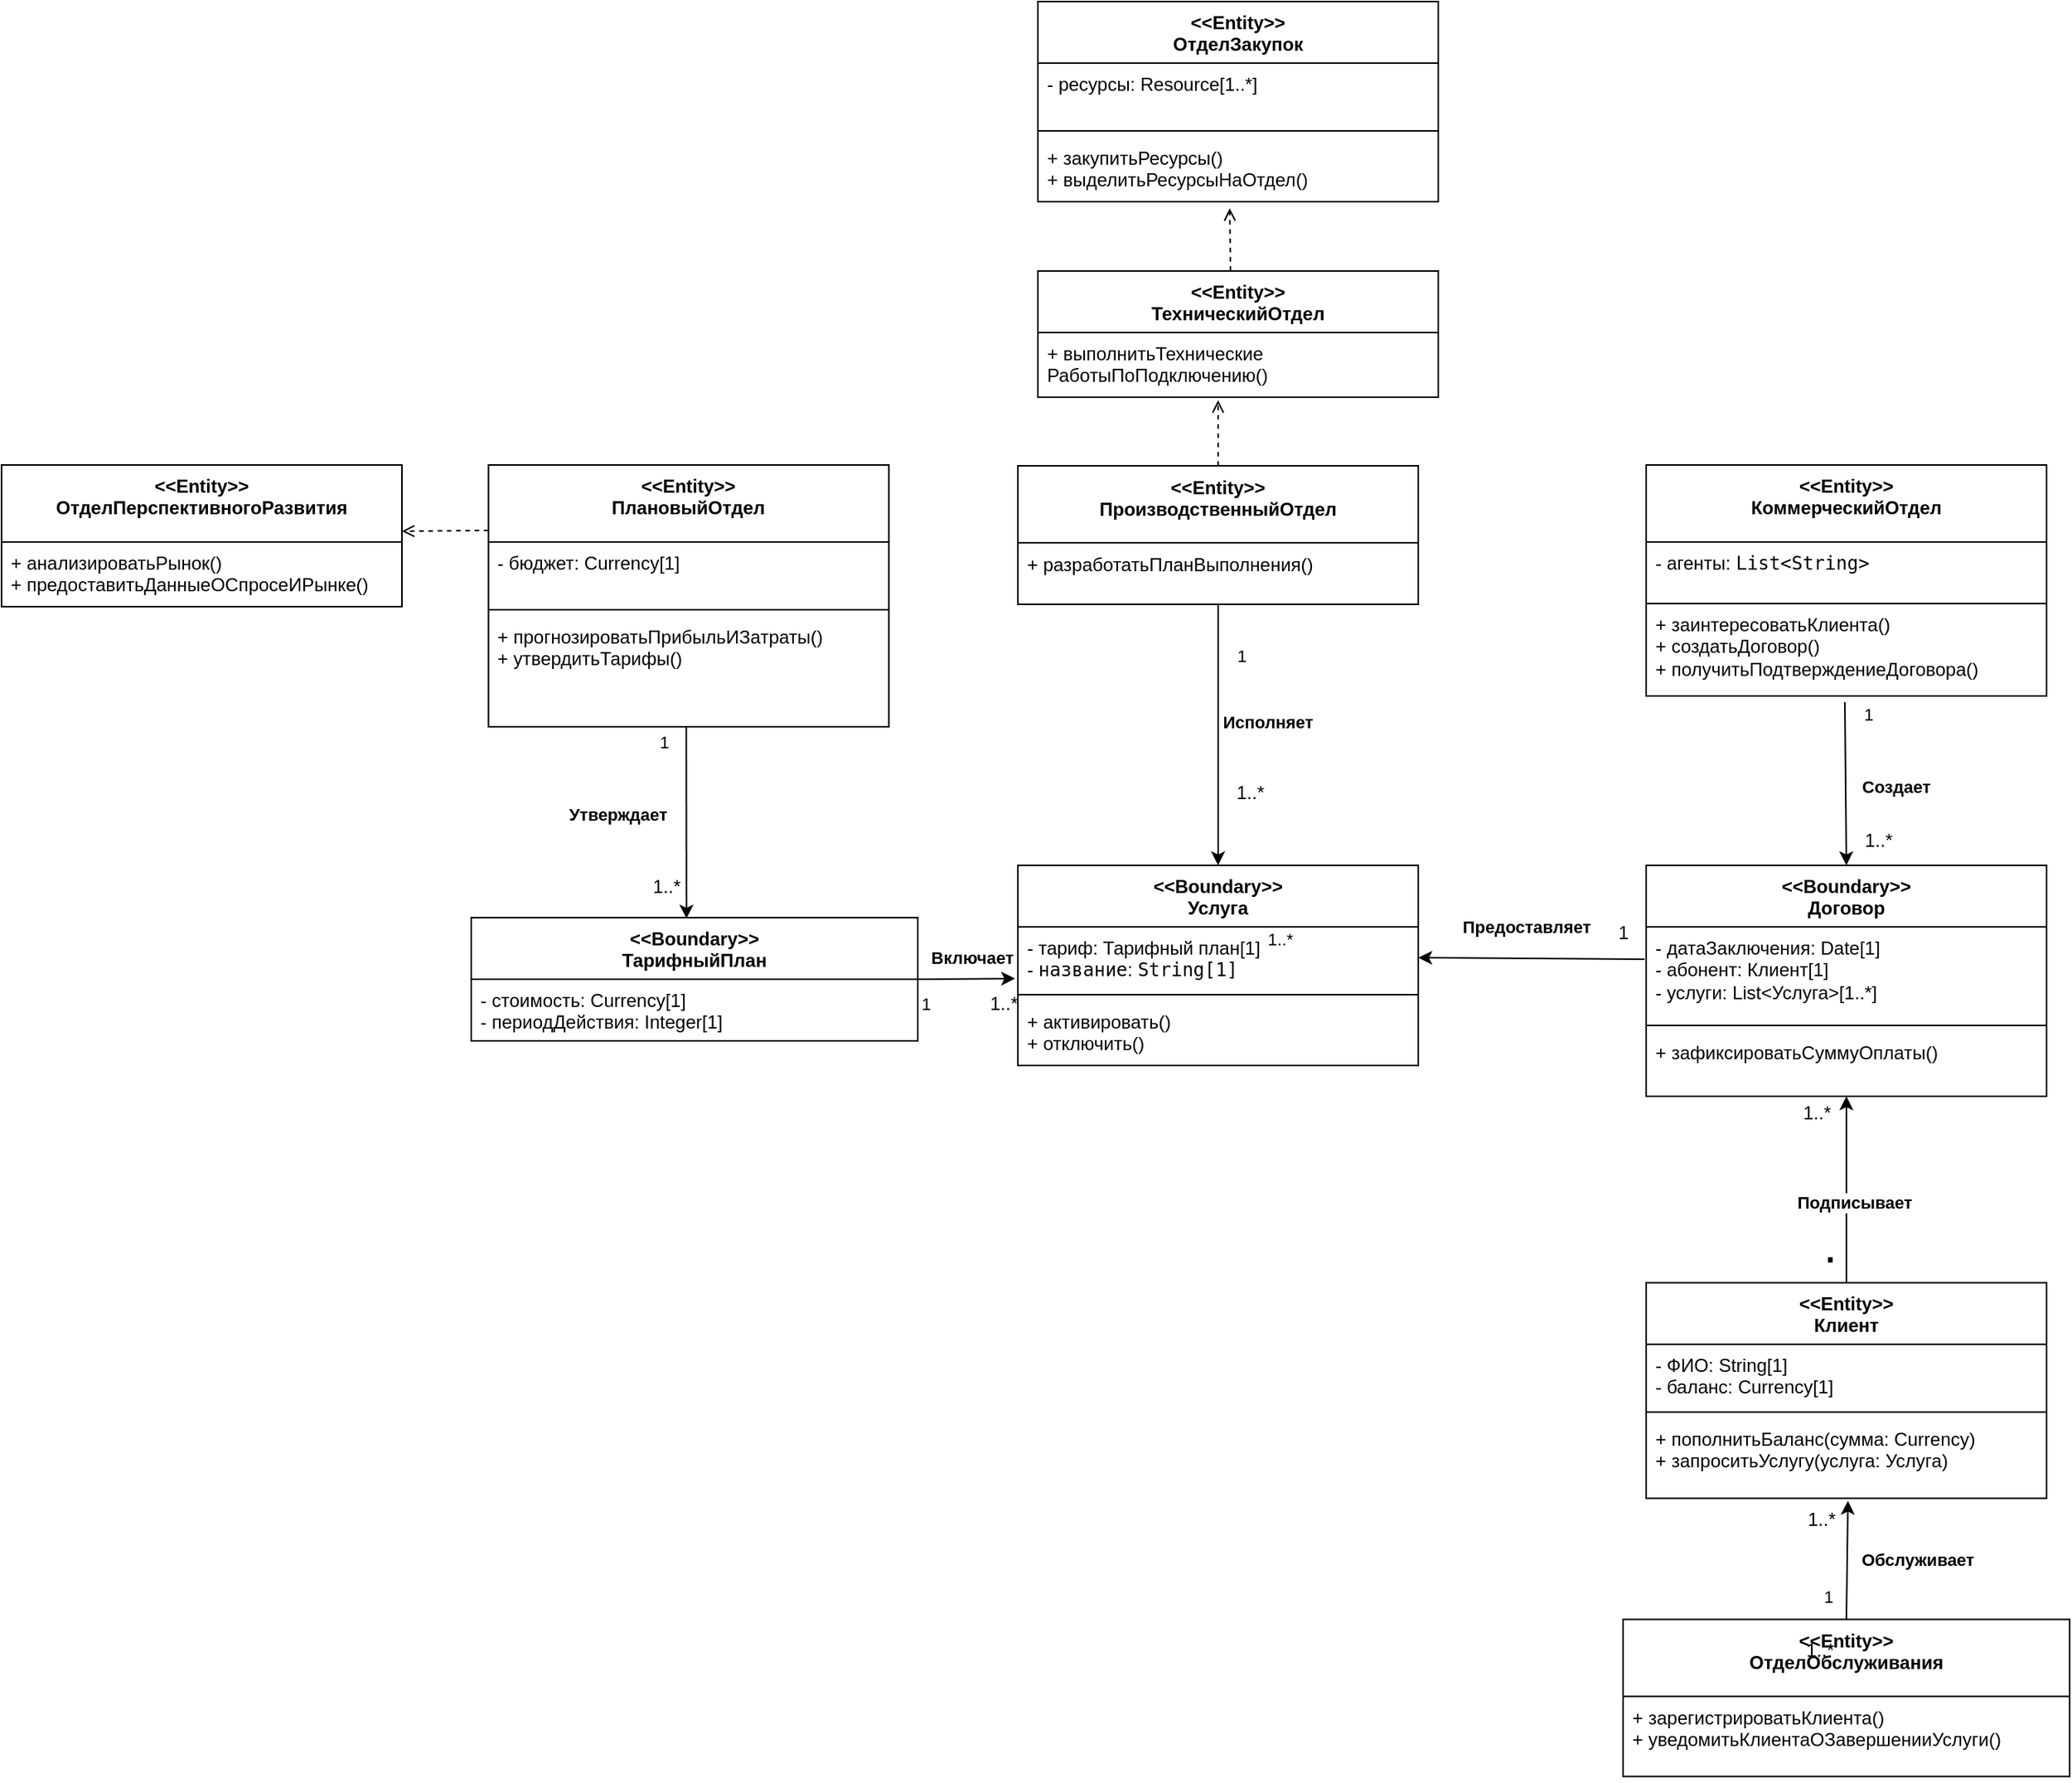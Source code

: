 <mxfile version="26.1.3">
  <diagram name="Страница — 1" id="UrVU0uqpv7EShTGXeRlz">
    <mxGraphModel dx="1434" dy="767" grid="0" gridSize="10" guides="1" tooltips="1" connect="1" arrows="1" fold="1" page="1" pageScale="1" pageWidth="2339" pageHeight="3300" math="0" shadow="0">
      <root>
        <mxCell id="0" />
        <mxCell id="1" parent="0" />
        <mxCell id="V-TtBSGZ4l5DKQ4Nvbj8-2" value="&lt;div&gt;&amp;lt;&amp;lt;Entity&amp;gt;&amp;gt;&lt;/div&gt;&lt;div&gt;ПроизводственныйОтдел&lt;/div&gt;" style="swimlane;fontStyle=1;align=center;verticalAlign=top;childLayout=stackLayout;horizontal=1;startSize=50;horizontalStack=0;resizeParent=1;resizeParentMax=0;resizeLast=0;collapsible=1;marginBottom=0;whiteSpace=wrap;html=1;" parent="1" vertex="1">
          <mxGeometry x="1387" y="771.53" width="260" height="90" as="geometry" />
        </mxCell>
        <mxCell id="V-TtBSGZ4l5DKQ4Nvbj8-3" value="+ разработатьПланВыполнения()" style="text;strokeColor=none;fillColor=none;align=left;verticalAlign=top;spacingLeft=4;spacingRight=4;overflow=hidden;rotatable=0;points=[[0,0.5],[1,0.5]];portConstraint=eastwest;whiteSpace=wrap;html=1;" parent="V-TtBSGZ4l5DKQ4Nvbj8-2" vertex="1">
          <mxGeometry y="50" width="260" height="40" as="geometry" />
        </mxCell>
        <mxCell id="V-TtBSGZ4l5DKQ4Nvbj8-4" value="&lt;div&gt;&amp;lt;&amp;lt;Entity&amp;gt;&amp;gt;&lt;/div&gt;&lt;div&gt;ТехническийОтдел&lt;/div&gt;" style="swimlane;fontStyle=1;align=center;verticalAlign=top;childLayout=stackLayout;horizontal=1;startSize=40;horizontalStack=0;resizeParent=1;resizeParentMax=0;resizeLast=0;collapsible=1;marginBottom=0;whiteSpace=wrap;html=1;" parent="1" vertex="1">
          <mxGeometry x="1400" y="645" width="260" height="82" as="geometry" />
        </mxCell>
        <mxCell id="V-TtBSGZ4l5DKQ4Nvbj8-5" value="+&amp;nbsp;выполнитьТехнические&lt;div&gt;РаботыПоПодключению()&lt;/div&gt;" style="text;strokeColor=none;fillColor=none;align=left;verticalAlign=top;spacingLeft=4;spacingRight=4;overflow=hidden;rotatable=0;points=[[0,0.5],[1,0.5]];portConstraint=eastwest;whiteSpace=wrap;html=1;" parent="V-TtBSGZ4l5DKQ4Nvbj8-4" vertex="1">
          <mxGeometry y="40" width="260" height="42" as="geometry" />
        </mxCell>
        <mxCell id="V-TtBSGZ4l5DKQ4Nvbj8-6" value="&lt;div&gt;&amp;lt;&amp;lt;Entity&amp;gt;&amp;gt;&lt;/div&gt;&lt;div&gt;ОтделЗакупок&lt;/div&gt;" style="swimlane;fontStyle=1;align=center;verticalAlign=top;childLayout=stackLayout;horizontal=1;startSize=40;horizontalStack=0;resizeParent=1;resizeParentMax=0;resizeLast=0;collapsible=1;marginBottom=0;whiteSpace=wrap;html=1;" parent="1" vertex="1">
          <mxGeometry x="1400" y="470" width="260" height="130" as="geometry" />
        </mxCell>
        <mxCell id="V-TtBSGZ4l5DKQ4Nvbj8-7" value="&lt;div&gt;- ресурсы: Resource[1..*]&lt;/div&gt;" style="text;strokeColor=none;fillColor=none;align=left;verticalAlign=top;spacingLeft=4;spacingRight=4;overflow=hidden;rotatable=0;points=[[0,0.5],[1,0.5]];portConstraint=eastwest;whiteSpace=wrap;html=1;" parent="V-TtBSGZ4l5DKQ4Nvbj8-6" vertex="1">
          <mxGeometry y="40" width="260" height="40" as="geometry" />
        </mxCell>
        <mxCell id="V-TtBSGZ4l5DKQ4Nvbj8-8" value="" style="line;strokeWidth=1;fillColor=none;align=left;verticalAlign=middle;spacingTop=-1;spacingLeft=3;spacingRight=3;rotatable=0;labelPosition=right;points=[];portConstraint=eastwest;strokeColor=inherit;" parent="V-TtBSGZ4l5DKQ4Nvbj8-6" vertex="1">
          <mxGeometry y="80" width="260" height="8" as="geometry" />
        </mxCell>
        <mxCell id="V-TtBSGZ4l5DKQ4Nvbj8-9" value="&lt;div&gt;+ закупитьРесурсы()&lt;/div&gt;&lt;div&gt;+ выделитьРесурсыНаОтдел()&lt;/div&gt;" style="text;strokeColor=none;fillColor=none;align=left;verticalAlign=top;spacingLeft=4;spacingRight=4;overflow=hidden;rotatable=0;points=[[0,0.5],[1,0.5]];portConstraint=eastwest;whiteSpace=wrap;html=1;" parent="V-TtBSGZ4l5DKQ4Nvbj8-6" vertex="1">
          <mxGeometry y="88" width="260" height="42" as="geometry" />
        </mxCell>
        <mxCell id="V-TtBSGZ4l5DKQ4Nvbj8-10" value="&lt;div&gt;&amp;lt;&amp;lt;Entity&amp;gt;&amp;gt;&lt;/div&gt;&lt;div&gt;ПлановыйОтдел&lt;/div&gt;" style="swimlane;fontStyle=1;align=center;verticalAlign=top;childLayout=stackLayout;horizontal=1;startSize=50;horizontalStack=0;resizeParent=1;resizeParentMax=0;resizeLast=0;collapsible=1;marginBottom=0;whiteSpace=wrap;html=1;" parent="1" vertex="1">
          <mxGeometry x="1043.21" y="771" width="260" height="170" as="geometry" />
        </mxCell>
        <mxCell id="V-TtBSGZ4l5DKQ4Nvbj8-11" value="- бюджет: Currency[1]" style="text;strokeColor=none;fillColor=none;align=left;verticalAlign=top;spacingLeft=4;spacingRight=4;overflow=hidden;rotatable=0;points=[[0,0.5],[1,0.5]];portConstraint=eastwest;whiteSpace=wrap;html=1;" parent="V-TtBSGZ4l5DKQ4Nvbj8-10" vertex="1">
          <mxGeometry y="50" width="260" height="40" as="geometry" />
        </mxCell>
        <mxCell id="V-TtBSGZ4l5DKQ4Nvbj8-12" value="" style="line;strokeWidth=1;fillColor=none;align=left;verticalAlign=middle;spacingTop=-1;spacingLeft=3;spacingRight=3;rotatable=0;labelPosition=right;points=[];portConstraint=eastwest;strokeColor=inherit;" parent="V-TtBSGZ4l5DKQ4Nvbj8-10" vertex="1">
          <mxGeometry y="90" width="260" height="8" as="geometry" />
        </mxCell>
        <mxCell id="V-TtBSGZ4l5DKQ4Nvbj8-13" value="&lt;div&gt;&lt;div&gt;+ прогнозироватьПрибыльИЗатраты()&lt;/div&gt;&lt;/div&gt;&lt;div&gt;+&amp;nbsp;&lt;span style=&quot;background-color: initial;&quot;&gt;утвердитьТарифы()&lt;/span&gt;&lt;/div&gt;" style="text;strokeColor=none;fillColor=none;align=left;verticalAlign=top;spacingLeft=4;spacingRight=4;overflow=hidden;rotatable=0;points=[[0,0.5],[1,0.5]];portConstraint=eastwest;whiteSpace=wrap;html=1;" parent="V-TtBSGZ4l5DKQ4Nvbj8-10" vertex="1">
          <mxGeometry y="98" width="260" height="72" as="geometry" />
        </mxCell>
        <mxCell id="V-TtBSGZ4l5DKQ4Nvbj8-14" value="&lt;div&gt;&amp;lt;&amp;lt;Entity&amp;gt;&amp;gt;&lt;/div&gt;&lt;div&gt;КоммерческийОтдел&lt;/div&gt;" style="swimlane;fontStyle=1;align=center;verticalAlign=top;childLayout=stackLayout;horizontal=1;startSize=50;horizontalStack=0;resizeParent=1;resizeParentMax=0;resizeLast=0;collapsible=1;marginBottom=0;whiteSpace=wrap;html=1;" parent="1" vertex="1">
          <mxGeometry x="1795" y="771" width="260" height="150" as="geometry" />
        </mxCell>
        <mxCell id="V-TtBSGZ4l5DKQ4Nvbj8-15" value="- агенты: &lt;code&gt;List&amp;lt;String&amp;gt;&lt;/code&gt;" style="text;strokeColor=default;fillColor=none;align=left;verticalAlign=top;spacingLeft=4;spacingRight=4;overflow=hidden;rotatable=0;points=[[0,0.5],[1,0.5]];portConstraint=eastwest;whiteSpace=wrap;html=1;" parent="V-TtBSGZ4l5DKQ4Nvbj8-14" vertex="1">
          <mxGeometry y="50" width="260" height="40" as="geometry" />
        </mxCell>
        <mxCell id="V-TtBSGZ4l5DKQ4Nvbj8-16" value="+ заинтересоватьКлиента()&lt;div&gt;+&amp;nbsp;&lt;span style=&quot;background-color: initial;&quot;&gt;создатьДоговор()&lt;/span&gt;&lt;br&gt;&lt;/div&gt;&lt;div&gt;+ получитьПодтверждениеДоговора()&lt;br&gt;&lt;/div&gt;" style="text;strokeColor=none;fillColor=none;align=left;verticalAlign=top;spacingLeft=4;spacingRight=4;overflow=hidden;rotatable=0;points=[[0,0.5],[1,0.5]];portConstraint=eastwest;whiteSpace=wrap;html=1;" parent="V-TtBSGZ4l5DKQ4Nvbj8-14" vertex="1">
          <mxGeometry y="90" width="260" height="60" as="geometry" />
        </mxCell>
        <mxCell id="V-TtBSGZ4l5DKQ4Nvbj8-17" value="&lt;div&gt;&amp;lt;&amp;lt;Entity&amp;gt;&amp;gt;&lt;/div&gt;&lt;div&gt;ОтделОбслуживания&lt;/div&gt;" style="swimlane;fontStyle=1;align=center;verticalAlign=top;childLayout=stackLayout;horizontal=1;startSize=50;horizontalStack=0;resizeParent=1;resizeParentMax=0;resizeLast=0;collapsible=1;marginBottom=0;whiteSpace=wrap;html=1;" parent="1" vertex="1">
          <mxGeometry x="1780" y="1520.75" width="290" height="102" as="geometry" />
        </mxCell>
        <mxCell id="V-TtBSGZ4l5DKQ4Nvbj8-18" value="+ зарегистрироватьКлиента()&lt;div&gt;+&amp;nbsp;&lt;span style=&quot;background-color: initial;&quot;&gt;уведомитьКлиентаОЗавершенииУслуги()&lt;/span&gt;&lt;br&gt;&lt;/div&gt;&lt;div&gt;&lt;br&gt;&lt;/div&gt;" style="text;strokeColor=none;fillColor=none;align=left;verticalAlign=top;spacingLeft=4;spacingRight=4;overflow=hidden;rotatable=0;points=[[0,0.5],[1,0.5]];portConstraint=eastwest;whiteSpace=wrap;html=1;" parent="V-TtBSGZ4l5DKQ4Nvbj8-17" vertex="1">
          <mxGeometry y="50" width="290" height="52" as="geometry" />
        </mxCell>
        <mxCell id="V-TtBSGZ4l5DKQ4Nvbj8-19" value="&lt;div&gt;&amp;lt;&amp;lt;Entity&amp;gt;&amp;gt;&lt;/div&gt;&lt;div&gt;ОтделПерспективногоРазвития&lt;/div&gt;" style="swimlane;fontStyle=1;align=center;verticalAlign=top;childLayout=stackLayout;horizontal=1;startSize=50;horizontalStack=0;resizeParent=1;resizeParentMax=0;resizeLast=0;collapsible=1;marginBottom=0;whiteSpace=wrap;html=1;" parent="1" vertex="1">
          <mxGeometry x="727" y="771" width="260" height="92" as="geometry" />
        </mxCell>
        <mxCell id="V-TtBSGZ4l5DKQ4Nvbj8-20" value="&lt;div&gt;+&amp;nbsp;&lt;span style=&quot;background-color: initial;&quot;&gt;анализироватьРынок()&lt;/span&gt;&lt;br&gt;&lt;/div&gt;&lt;div&gt;&lt;span style=&quot;background-color: initial;&quot;&gt;+&amp;nbsp;&lt;/span&gt;&lt;span style=&quot;background-color: initial;&quot;&gt;предоставитьДанныеОСпросеИРынке()&lt;/span&gt;&lt;/div&gt;&lt;div&gt;&lt;br&gt;&lt;/div&gt;" style="text;strokeColor=none;fillColor=none;align=left;verticalAlign=top;spacingLeft=4;spacingRight=4;overflow=hidden;rotatable=0;points=[[0,0.5],[1,0.5]];portConstraint=eastwest;whiteSpace=wrap;html=1;" parent="V-TtBSGZ4l5DKQ4Nvbj8-19" vertex="1">
          <mxGeometry y="50" width="260" height="42" as="geometry" />
        </mxCell>
        <mxCell id="V-TtBSGZ4l5DKQ4Nvbj8-21" value="&lt;div&gt;&amp;lt;&amp;lt;Entity&amp;gt;&amp;gt;&lt;/div&gt;Клиент" style="swimlane;fontStyle=1;align=center;verticalAlign=top;childLayout=stackLayout;horizontal=1;startSize=40;horizontalStack=0;resizeParent=1;resizeParentMax=0;resizeLast=0;collapsible=1;marginBottom=0;whiteSpace=wrap;html=1;" parent="1" vertex="1">
          <mxGeometry x="1795" y="1302.09" width="260" height="140" as="geometry" />
        </mxCell>
        <mxCell id="V-TtBSGZ4l5DKQ4Nvbj8-22" value="&lt;div&gt;- ФИО: String[1]&lt;br&gt;&lt;/div&gt;&lt;div&gt;- баланс: Currency[1]&lt;/div&gt;" style="text;strokeColor=none;fillColor=none;align=left;verticalAlign=top;spacingLeft=4;spacingRight=4;overflow=hidden;rotatable=0;points=[[0,0.5],[1,0.5]];portConstraint=eastwest;whiteSpace=wrap;html=1;" parent="V-TtBSGZ4l5DKQ4Nvbj8-21" vertex="1">
          <mxGeometry y="40" width="260" height="40" as="geometry" />
        </mxCell>
        <mxCell id="V-TtBSGZ4l5DKQ4Nvbj8-23" value="" style="line;strokeWidth=1;fillColor=none;align=left;verticalAlign=middle;spacingTop=-1;spacingLeft=3;spacingRight=3;rotatable=0;labelPosition=right;points=[];portConstraint=eastwest;strokeColor=inherit;" parent="V-TtBSGZ4l5DKQ4Nvbj8-21" vertex="1">
          <mxGeometry y="80" width="260" height="8" as="geometry" />
        </mxCell>
        <mxCell id="V-TtBSGZ4l5DKQ4Nvbj8-24" value="+ пополнитьБаланс(сумма: Currency)&lt;div&gt;+ &lt;span style=&quot;background-color: initial;&quot;&gt;запроситьУслугу(услуга: Услуга)&lt;/span&gt;&lt;/div&gt;" style="text;strokeColor=none;fillColor=none;align=left;verticalAlign=top;spacingLeft=4;spacingRight=4;overflow=hidden;rotatable=0;points=[[0,0.5],[1,0.5]];portConstraint=eastwest;whiteSpace=wrap;html=1;" parent="V-TtBSGZ4l5DKQ4Nvbj8-21" vertex="1">
          <mxGeometry y="88" width="260" height="52" as="geometry" />
        </mxCell>
        <mxCell id="V-TtBSGZ4l5DKQ4Nvbj8-25" value="&lt;div&gt;&amp;lt;&amp;lt;Boundary&amp;gt;&amp;gt;&lt;/div&gt;&lt;div&gt;Договор&lt;/div&gt;" style="swimlane;fontStyle=1;align=center;verticalAlign=top;childLayout=stackLayout;horizontal=1;startSize=40;horizontalStack=0;resizeParent=1;resizeParentMax=0;resizeLast=0;collapsible=1;marginBottom=0;whiteSpace=wrap;html=1;" parent="1" vertex="1">
          <mxGeometry x="1795" y="1031" width="260" height="150" as="geometry" />
        </mxCell>
        <mxCell id="V-TtBSGZ4l5DKQ4Nvbj8-26" value="&lt;div&gt;- датаЗаключения: Date[1]&lt;/div&gt;&lt;div&gt;- абонент: Клиент[1]&lt;br&gt;&lt;/div&gt;&lt;div&gt;- услуги: List&amp;lt;Услуга&amp;gt;[1..*]&lt;/div&gt;" style="text;strokeColor=none;fillColor=none;align=left;verticalAlign=top;spacingLeft=4;spacingRight=4;overflow=hidden;rotatable=0;points=[[0,0.5],[1,0.5]];portConstraint=eastwest;whiteSpace=wrap;html=1;" parent="V-TtBSGZ4l5DKQ4Nvbj8-25" vertex="1">
          <mxGeometry y="40" width="260" height="60" as="geometry" />
        </mxCell>
        <mxCell id="V-TtBSGZ4l5DKQ4Nvbj8-27" value="" style="line;strokeWidth=1;fillColor=none;align=left;verticalAlign=middle;spacingTop=-1;spacingLeft=3;spacingRight=3;rotatable=0;labelPosition=right;points=[];portConstraint=eastwest;strokeColor=inherit;" parent="V-TtBSGZ4l5DKQ4Nvbj8-25" vertex="1">
          <mxGeometry y="100" width="260" height="8" as="geometry" />
        </mxCell>
        <mxCell id="V-TtBSGZ4l5DKQ4Nvbj8-28" value="+ зафиксироватьСуммуОплаты()&lt;div&gt;&lt;br&gt;&lt;/div&gt;" style="text;strokeColor=none;fillColor=none;align=left;verticalAlign=top;spacingLeft=4;spacingRight=4;overflow=hidden;rotatable=0;points=[[0,0.5],[1,0.5]];portConstraint=eastwest;whiteSpace=wrap;html=1;" parent="V-TtBSGZ4l5DKQ4Nvbj8-25" vertex="1">
          <mxGeometry y="108" width="260" height="42" as="geometry" />
        </mxCell>
        <mxCell id="V-TtBSGZ4l5DKQ4Nvbj8-29" value="&lt;div&gt;&amp;lt;&amp;lt;Boundary&amp;gt;&amp;gt;&lt;/div&gt;&lt;div&gt;Услуга&lt;/div&gt;" style="swimlane;fontStyle=1;align=center;verticalAlign=top;childLayout=stackLayout;horizontal=1;startSize=40;horizontalStack=0;resizeParent=1;resizeParentMax=0;resizeLast=0;collapsible=1;marginBottom=0;whiteSpace=wrap;html=1;" parent="1" vertex="1">
          <mxGeometry x="1387" y="1031" width="260" height="130" as="geometry" />
        </mxCell>
        <mxCell id="V-TtBSGZ4l5DKQ4Nvbj8-30" value="- тариф: Тарифный план[1]&lt;div&gt;&lt;font face=&quot;Helvetica&quot;&gt;-&amp;nbsp;&lt;code&gt;название&lt;/code&gt;: &lt;code&gt;String[1]&lt;/code&gt;&lt;br&gt;&lt;/font&gt;&lt;div&gt;&lt;span style=&quot;background-color: initial;&quot;&gt;&lt;br&gt;&lt;/span&gt;&lt;/div&gt;&lt;/div&gt;" style="text;strokeColor=none;fillColor=none;align=left;verticalAlign=top;spacingLeft=4;spacingRight=4;overflow=hidden;rotatable=0;points=[[0,0.5],[1,0.5]];portConstraint=eastwest;whiteSpace=wrap;html=1;" parent="V-TtBSGZ4l5DKQ4Nvbj8-29" vertex="1">
          <mxGeometry y="40" width="260" height="40" as="geometry" />
        </mxCell>
        <mxCell id="V-TtBSGZ4l5DKQ4Nvbj8-31" value="" style="line;strokeWidth=1;fillColor=none;align=left;verticalAlign=middle;spacingTop=-1;spacingLeft=3;spacingRight=3;rotatable=0;labelPosition=right;points=[];portConstraint=eastwest;strokeColor=inherit;" parent="V-TtBSGZ4l5DKQ4Nvbj8-29" vertex="1">
          <mxGeometry y="80" width="260" height="8" as="geometry" />
        </mxCell>
        <mxCell id="V-TtBSGZ4l5DKQ4Nvbj8-32" value="+ активировать()&lt;div&gt;+ отключить()&lt;/div&gt;" style="text;strokeColor=none;fillColor=none;align=left;verticalAlign=top;spacingLeft=4;spacingRight=4;overflow=hidden;rotatable=0;points=[[0,0.5],[1,0.5]];portConstraint=eastwest;whiteSpace=wrap;html=1;" parent="V-TtBSGZ4l5DKQ4Nvbj8-29" vertex="1">
          <mxGeometry y="88" width="260" height="42" as="geometry" />
        </mxCell>
        <mxCell id="V-TtBSGZ4l5DKQ4Nvbj8-33" value="" style="resizable=0;html=1;align=right;verticalAlign=bottom;labelBackgroundColor=none;" parent="1" connectable="0" vertex="1">
          <mxGeometry x="1303.21" y="1140" as="geometry" />
        </mxCell>
        <mxCell id="V-TtBSGZ4l5DKQ4Nvbj8-34" value="" style="resizable=0;html=1;align=right;verticalAlign=bottom;labelBackgroundColor=none;" parent="1" connectable="0" vertex="1">
          <mxGeometry x="2020.692" y="1211.054" as="geometry" />
        </mxCell>
        <mxCell id="V-TtBSGZ4l5DKQ4Nvbj8-35" value="" style="resizable=0;html=1;align=right;verticalAlign=bottom;labelBackgroundColor=none;" parent="1" connectable="0" vertex="1">
          <mxGeometry x="1173.214" y="1085.471" as="geometry" />
        </mxCell>
        <mxCell id="V-TtBSGZ4l5DKQ4Nvbj8-36" value="&lt;div&gt;&amp;lt;&amp;lt;Boundary&amp;gt;&amp;gt;&lt;/div&gt;&lt;div&gt;ТарифныйПлан&lt;span style=&quot;color: rgba(0, 0, 0, 0); font-family: monospace; font-size: 0px; font-weight: 400; text-align: start; text-wrap: nowrap; background-color: initial;&quot;&gt;%3CmxGraphModel%3E%3Croot%3E%3CmxCell%20id%3D%220%22%2F%3E%3CmxCell%20id%3D%221%22%20parent%3D%220%22%2F%3E%3CmxCell%20id%3D%222%22%20value%3D%22%26lt%3Bdiv%26gt%3B%26amp%3Blt%3B%26amp%3Blt%3BEntity%26amp%3Bgt%3B%26amp%3Bgt%3B%26lt%3B%2Fdiv%26gt%3B%D0%90%D0%B1%D0%BE%D0%BD%D0%B5%D0%BD%D1%82%22%20style%3D%22swimlane%3BfontStyle%3D1%3Balign%3Dcenter%3BverticalAlign%3Dtop%3BchildLayout%3DstackLayout%3Bhorizontal%3D1%3BstartSize%3D40%3BhorizontalStack%3D0%3BresizeParent%3D1%3BresizeParentMax%3D0%3BresizeLast%3D0%3Bcollapsible%3D1%3BmarginBottom%3D0%3BwhiteSpace%3Dwrap%3Bhtml%3D1%3B%22%20vertex%3D%221%22%20parent%3D%221%22%3E%3CmxGeometry%20x%3D%22310%22%20y%3D%22160%22%20width%3D%22160%22%20height%3D%22110%22%20as%3D%22geometry%22%2F%3E%3C%2FmxCell%3E%3CmxCell%20id%3D%223%22%20value%3D%22%2B%20field%3A%20type%22%20style%3D%22text%3BstrokeColor%3Dnone%3BfillColor%3Dnone%3Balign%3Dleft%3BverticalAlign%3Dtop%3BspacingLeft%3D4%3BspacingRight%3D4%3Boverflow%3Dhidden%3Brotatable%3D0%3Bpoints%3D%5B%5B0%2C0.5%5D%2C%5B1%2C0.5%5D%5D%3BportConstraint%3Deastwest%3BwhiteSpace%3Dwrap%3Bhtml%3D1%3B%22%20vertex%3D%221%22%20parent%3D%222%22%3E%3CmxGeometry%20y%3D%2240%22%20width%3D%22160%22%20height%3D%2226%22%20as%3D%22geometry%22%2F%3E%3C%2FmxCell%3E%3CmxCell%20id%3D%224%22%20value%3D%22%22%20style%3D%22line%3BstrokeWidth%3D1%3BfillColor%3Dnone%3Balign%3Dleft%3BverticalAlign%3Dmiddle%3BspacingTop%3D-1%3BspacingLeft%3D3%3BspacingRight%3D3%3Brotatable%3D0%3BlabelPosition%3Dright%3Bpoints%3D%5B%5D%3BportConstraint%3Deastwest%3BstrokeColor%3Dinherit%3B%22%20vertex%3D%221%22%20parent%3D%222%22%3E%3CmxGeometry%20y%3D%2266%22%20width%3D%22160%22%20height%3D%228%22%20as%3D%22geometry%22%2F%3E%3C%2FmxCell%3E%3CmxCell%20id%3D%225%22%20value%3D%22%2B%20%D0%97%D0%B0%D0%BA%D0%BB%D1%8E%D1%87%D0%B8%D1%82%D1%8C%20%D0%B4%D0%BE%D0%B3%D0%BE%D0%B2%D0%BE%D1%80(type)%3A%20type%22%20style%3D%22text%3BstrokeColor%3Dnone%3BfillColor%3Dnone%3Balign%3Dleft%3BverticalAlign%3Dtop%3BspacingLeft%3D4%3BspacingRight%3D4%3Boverflow%3Dhidden%3Brotatable%3D0%3Bpoints%3D%5B%5B0%2C0.5%5D%2C%5B1%2C0.5%5D%5D%3BportConstraint%3Deastwest%3BwhiteSpace%3Dwrap%3Bhtml%3D1%3B%22%20vertex%3D%221%22%20parent%3D%222%22%3E%3CmxGeometry%20y%3D%2274%22%20width%3D%22160%22%20height%3D%2236%22%20as%3D%22geometry%22%2F%3E%3C%2FmxCell%3E%3C%2Froot%3E%3C%2FmxGraphModel%3E&lt;/span&gt;&lt;/div&gt;" style="swimlane;fontStyle=1;align=center;verticalAlign=top;childLayout=stackLayout;horizontal=1;startSize=40;horizontalStack=0;resizeParent=1;resizeParentMax=0;resizeLast=0;collapsible=1;marginBottom=0;whiteSpace=wrap;html=1;" parent="1" vertex="1">
          <mxGeometry x="1032" y="1065" width="290" height="80" as="geometry">
            <mxRectangle x="-470" y="50" width="130" height="40" as="alternateBounds" />
          </mxGeometry>
        </mxCell>
        <mxCell id="V-TtBSGZ4l5DKQ4Nvbj8-37" value="&lt;div&gt;&lt;span style=&quot;background-color: initial;&quot;&gt;- стоимость: Currency[1]&lt;/span&gt;&lt;br&gt;&lt;/div&gt;&lt;div&gt;- периодДействия: Integer[1]&lt;br&gt;&lt;/div&gt;" style="text;strokeColor=none;fillColor=none;align=left;verticalAlign=top;spacingLeft=4;spacingRight=4;overflow=hidden;rotatable=0;points=[[0,0.5],[1,0.5]];portConstraint=eastwest;whiteSpace=wrap;html=1;" parent="V-TtBSGZ4l5DKQ4Nvbj8-36" vertex="1">
          <mxGeometry y="40" width="290" height="40" as="geometry" />
        </mxCell>
        <mxCell id="V-TtBSGZ4l5DKQ4Nvbj8-38" value="" style="endArrow=none;html=1;rounded=0;align=center;verticalAlign=top;endFill=0;labelBackgroundColor=none;entryX=0.5;entryY=0;entryDx=0;entryDy=0;startArrow=classic;startFill=1;fontSize=17;" parent="1" target="V-TtBSGZ4l5DKQ4Nvbj8-21" edge="1">
          <mxGeometry relative="1" as="geometry">
            <mxPoint x="1925" y="1181" as="sourcePoint" />
            <mxPoint x="2465" y="1325" as="targetPoint" />
          </mxGeometry>
        </mxCell>
        <mxCell id="V-TtBSGZ4l5DKQ4Nvbj8-39" value="1..*" style="resizable=0;html=1;align=left;verticalAlign=top;labelBackgroundColor=none;" parent="V-TtBSGZ4l5DKQ4Nvbj8-38" connectable="0" vertex="1">
          <mxGeometry x="-1" relative="1" as="geometry">
            <mxPoint x="-28" y="346" as="offset" />
          </mxGeometry>
        </mxCell>
        <mxCell id="V-TtBSGZ4l5DKQ4Nvbj8-40" value="" style="resizable=0;html=1;align=right;verticalAlign=bottom;labelBackgroundColor=none;" parent="V-TtBSGZ4l5DKQ4Nvbj8-38" connectable="0" vertex="1">
          <mxGeometry x="1" relative="1" as="geometry">
            <mxPoint x="-45" y="259" as="offset" />
          </mxGeometry>
        </mxCell>
        <mxCell id="V-TtBSGZ4l5DKQ4Nvbj8-41" value="." style="edgeLabel;html=1;align=center;verticalAlign=middle;resizable=0;points=[];fontSize=32;" parent="V-TtBSGZ4l5DKQ4Nvbj8-38" vertex="1" connectable="0">
          <mxGeometry x="0.6" y="1" relative="1" as="geometry">
            <mxPoint x="-12" as="offset" />
          </mxGeometry>
        </mxCell>
        <mxCell id="V-TtBSGZ4l5DKQ4Nvbj8-42" value="&lt;b&gt;Подписывает&lt;/b&gt;" style="edgeLabel;html=1;align=center;verticalAlign=middle;resizable=0;points=[];" parent="V-TtBSGZ4l5DKQ4Nvbj8-38" vertex="1" connectable="0">
          <mxGeometry x="-0.314" relative="1" as="geometry">
            <mxPoint x="5" y="27" as="offset" />
          </mxGeometry>
        </mxCell>
        <mxCell id="V-TtBSGZ4l5DKQ4Nvbj8-43" value="" style="endArrow=classic;html=1;rounded=0;align=center;verticalAlign=top;endFill=1;labelBackgroundColor=none;exitX=0.497;exitY=1.016;exitDx=0;exitDy=0;entryX=0.5;entryY=0;entryDx=0;entryDy=0;strokeColor=default;exitPerimeter=0;" parent="1" target="V-TtBSGZ4l5DKQ4Nvbj8-25" edge="1">
          <mxGeometry relative="1" as="geometry">
            <mxPoint x="1924" y="925" as="sourcePoint" />
            <mxPoint x="1925" y="1021" as="targetPoint" />
          </mxGeometry>
        </mxCell>
        <mxCell id="V-TtBSGZ4l5DKQ4Nvbj8-44" value="1..*" style="resizable=0;html=1;align=left;verticalAlign=top;labelBackgroundColor=none;" parent="V-TtBSGZ4l5DKQ4Nvbj8-43" connectable="0" vertex="1">
          <mxGeometry x="-1" relative="1" as="geometry">
            <mxPoint x="11" y="76" as="offset" />
          </mxGeometry>
        </mxCell>
        <mxCell id="V-TtBSGZ4l5DKQ4Nvbj8-45" value="" style="resizable=0;html=1;align=right;verticalAlign=bottom;labelBackgroundColor=none;" parent="V-TtBSGZ4l5DKQ4Nvbj8-43" connectable="0" vertex="1">
          <mxGeometry x="1" relative="1" as="geometry" />
        </mxCell>
        <mxCell id="V-TtBSGZ4l5DKQ4Nvbj8-46" value="1" style="edgeLabel;html=1;align=center;verticalAlign=middle;resizable=0;points=[];" parent="V-TtBSGZ4l5DKQ4Nvbj8-43" vertex="1" connectable="0">
          <mxGeometry x="0.6" y="1" relative="1" as="geometry">
            <mxPoint x="13" y="-77" as="offset" />
          </mxGeometry>
        </mxCell>
        <mxCell id="V-TtBSGZ4l5DKQ4Nvbj8-47" value="&lt;b&gt;Создает&lt;/b&gt;" style="edgeLabel;html=1;align=center;verticalAlign=middle;resizable=0;points=[];" parent="V-TtBSGZ4l5DKQ4Nvbj8-43" vertex="1" connectable="0">
          <mxGeometry x="-0.314" relative="1" as="geometry">
            <mxPoint x="32" y="18" as="offset" />
          </mxGeometry>
        </mxCell>
        <mxCell id="V-TtBSGZ4l5DKQ4Nvbj8-48" value="" style="endArrow=classic;html=1;rounded=0;align=center;verticalAlign=top;endFill=1;labelBackgroundColor=none;exitX=0.5;exitY=0;exitDx=0;exitDy=0;strokeColor=default;" parent="1" source="V-TtBSGZ4l5DKQ4Nvbj8-17" edge="1">
          <mxGeometry relative="1" as="geometry">
            <mxPoint x="2324.23" y="781.75" as="sourcePoint" />
            <mxPoint x="1926" y="1443.75" as="targetPoint" />
            <Array as="points" />
          </mxGeometry>
        </mxCell>
        <mxCell id="V-TtBSGZ4l5DKQ4Nvbj8-49" value="1..*" style="resizable=0;html=1;align=left;verticalAlign=top;labelBackgroundColor=none;" parent="V-TtBSGZ4l5DKQ4Nvbj8-48" connectable="0" vertex="1">
          <mxGeometry x="-1" relative="1" as="geometry">
            <mxPoint x="-30" y="-343" as="offset" />
          </mxGeometry>
        </mxCell>
        <mxCell id="V-TtBSGZ4l5DKQ4Nvbj8-50" value="" style="resizable=0;html=1;align=right;verticalAlign=bottom;labelBackgroundColor=none;" parent="V-TtBSGZ4l5DKQ4Nvbj8-48" connectable="0" vertex="1">
          <mxGeometry x="1" relative="1" as="geometry" />
        </mxCell>
        <mxCell id="V-TtBSGZ4l5DKQ4Nvbj8-51" value="1" style="edgeLabel;html=1;align=center;verticalAlign=middle;resizable=0;points=[];" parent="V-TtBSGZ4l5DKQ4Nvbj8-48" vertex="1" connectable="0">
          <mxGeometry x="0.6" y="1" relative="1" as="geometry">
            <mxPoint x="-12" y="47" as="offset" />
          </mxGeometry>
        </mxCell>
        <mxCell id="V-TtBSGZ4l5DKQ4Nvbj8-52" value="&lt;b&gt;Обслуживает&lt;/b&gt;" style="edgeLabel;html=1;align=center;verticalAlign=middle;resizable=0;points=[];" parent="V-TtBSGZ4l5DKQ4Nvbj8-48" vertex="1" connectable="0">
          <mxGeometry x="-0.314" relative="1" as="geometry">
            <mxPoint x="45" y="-13" as="offset" />
          </mxGeometry>
        </mxCell>
        <mxCell id="V-TtBSGZ4l5DKQ4Nvbj8-53" value="" style="endArrow=open;html=1;rounded=0;align=center;verticalAlign=bottom;dashed=1;endFill=0;labelBackgroundColor=none;entryX=0.45;entryY=1.046;entryDx=0;entryDy=0;exitX=0.5;exitY=0;exitDx=0;exitDy=0;entryPerimeter=0;" parent="1" source="V-TtBSGZ4l5DKQ4Nvbj8-2" target="V-TtBSGZ4l5DKQ4Nvbj8-5" edge="1">
          <mxGeometry relative="1" as="geometry">
            <mxPoint x="898" y="880.53" as="sourcePoint" />
            <mxPoint x="957" y="880.53" as="targetPoint" />
          </mxGeometry>
        </mxCell>
        <mxCell id="V-TtBSGZ4l5DKQ4Nvbj8-54" value="" style="resizable=0;html=1;align=center;verticalAlign=top;labelBackgroundColor=none;" parent="V-TtBSGZ4l5DKQ4Nvbj8-53" connectable="0" vertex="1">
          <mxGeometry relative="1" as="geometry" />
        </mxCell>
        <mxCell id="V-TtBSGZ4l5DKQ4Nvbj8-55" value="" style="endArrow=open;html=1;rounded=0;align=center;verticalAlign=bottom;dashed=1;endFill=0;labelBackgroundColor=none;exitX=0;exitY=0.25;exitDx=0;exitDy=0;" parent="1" source="V-TtBSGZ4l5DKQ4Nvbj8-10" edge="1">
          <mxGeometry relative="1" as="geometry">
            <mxPoint x="2387" y="856" as="sourcePoint" />
            <mxPoint x="987" y="814" as="targetPoint" />
          </mxGeometry>
        </mxCell>
        <mxCell id="V-TtBSGZ4l5DKQ4Nvbj8-56" value="" style="resizable=0;html=1;align=center;verticalAlign=top;labelBackgroundColor=none;" parent="V-TtBSGZ4l5DKQ4Nvbj8-55" connectable="0" vertex="1">
          <mxGeometry relative="1" as="geometry" />
        </mxCell>
        <mxCell id="V-TtBSGZ4l5DKQ4Nvbj8-57" value="" style="endArrow=open;html=1;rounded=0;align=center;verticalAlign=bottom;dashed=1;endFill=0;labelBackgroundColor=none;entryX=0.479;entryY=1.101;entryDx=0;entryDy=0;exitX=0.481;exitY=-0.001;exitDx=0;exitDy=0;entryPerimeter=0;exitPerimeter=0;" parent="1" source="V-TtBSGZ4l5DKQ4Nvbj8-4" target="V-TtBSGZ4l5DKQ4Nvbj8-9" edge="1">
          <mxGeometry relative="1" as="geometry">
            <mxPoint x="1350" y="725" as="sourcePoint" />
            <mxPoint x="1412" y="725" as="targetPoint" />
          </mxGeometry>
        </mxCell>
        <mxCell id="V-TtBSGZ4l5DKQ4Nvbj8-58" value="" style="resizable=0;html=1;align=center;verticalAlign=top;labelBackgroundColor=none;" parent="V-TtBSGZ4l5DKQ4Nvbj8-57" connectable="0" vertex="1">
          <mxGeometry relative="1" as="geometry" />
        </mxCell>
        <mxCell id="V-TtBSGZ4l5DKQ4Nvbj8-59" value="" style="endArrow=classic;html=1;rounded=0;align=center;verticalAlign=top;endFill=1;labelBackgroundColor=none;exitX=0.494;exitY=1.002;exitDx=0;exitDy=0;entryX=0.482;entryY=0.007;entryDx=0;entryDy=0;exitPerimeter=0;entryPerimeter=0;" parent="1" source="V-TtBSGZ4l5DKQ4Nvbj8-13" target="V-TtBSGZ4l5DKQ4Nvbj8-36" edge="1">
          <mxGeometry relative="1" as="geometry">
            <mxPoint x="2811" y="939" as="sourcePoint" />
            <mxPoint x="2812" y="1021" as="targetPoint" />
          </mxGeometry>
        </mxCell>
        <mxCell id="V-TtBSGZ4l5DKQ4Nvbj8-60" value="1..*" style="resizable=0;html=1;align=left;verticalAlign=top;labelBackgroundColor=none;" parent="V-TtBSGZ4l5DKQ4Nvbj8-59" connectable="0" vertex="1">
          <mxGeometry x="-1" relative="1" as="geometry">
            <mxPoint x="-24" y="90" as="offset" />
          </mxGeometry>
        </mxCell>
        <mxCell id="V-TtBSGZ4l5DKQ4Nvbj8-61" value="" style="resizable=0;html=1;align=right;verticalAlign=bottom;labelBackgroundColor=none;" parent="V-TtBSGZ4l5DKQ4Nvbj8-59" connectable="0" vertex="1">
          <mxGeometry x="1" relative="1" as="geometry" />
        </mxCell>
        <mxCell id="V-TtBSGZ4l5DKQ4Nvbj8-62" value="1" style="edgeLabel;html=1;align=center;verticalAlign=middle;resizable=0;points=[];" parent="V-TtBSGZ4l5DKQ4Nvbj8-59" vertex="1" connectable="0">
          <mxGeometry x="0.6" y="1" relative="1" as="geometry">
            <mxPoint x="-16" y="-90" as="offset" />
          </mxGeometry>
        </mxCell>
        <mxCell id="V-TtBSGZ4l5DKQ4Nvbj8-63" value="&lt;b&gt;Утверждает&lt;/b&gt;" style="edgeLabel;html=1;align=center;verticalAlign=middle;resizable=0;points=[];" parent="V-TtBSGZ4l5DKQ4Nvbj8-59" vertex="1" connectable="0">
          <mxGeometry x="-0.314" relative="1" as="geometry">
            <mxPoint x="-45" y="14" as="offset" />
          </mxGeometry>
        </mxCell>
        <mxCell id="V-TtBSGZ4l5DKQ4Nvbj8-64" value="" style="endArrow=classic;html=1;rounded=0;align=center;verticalAlign=top;endFill=1;labelBackgroundColor=none;entryX=0.5;entryY=0;entryDx=0;entryDy=0;strokeColor=default;" parent="1" target="V-TtBSGZ4l5DKQ4Nvbj8-29" edge="1">
          <mxGeometry relative="1" as="geometry">
            <mxPoint x="1517" y="861" as="sourcePoint" />
            <mxPoint x="2477" y="1021" as="targetPoint" />
          </mxGeometry>
        </mxCell>
        <mxCell id="V-TtBSGZ4l5DKQ4Nvbj8-65" value="1..*" style="resizable=0;html=1;align=left;verticalAlign=top;labelBackgroundColor=none;" parent="V-TtBSGZ4l5DKQ4Nvbj8-64" connectable="0" vertex="1">
          <mxGeometry x="-1" relative="1" as="geometry">
            <mxPoint x="10" y="109" as="offset" />
          </mxGeometry>
        </mxCell>
        <mxCell id="V-TtBSGZ4l5DKQ4Nvbj8-66" value="" style="resizable=0;html=1;align=right;verticalAlign=bottom;labelBackgroundColor=none;" parent="V-TtBSGZ4l5DKQ4Nvbj8-64" connectable="0" vertex="1">
          <mxGeometry x="1" relative="1" as="geometry" />
        </mxCell>
        <mxCell id="V-TtBSGZ4l5DKQ4Nvbj8-67" value="1" style="edgeLabel;html=1;align=center;verticalAlign=middle;resizable=0;points=[];" parent="V-TtBSGZ4l5DKQ4Nvbj8-64" vertex="1" connectable="0">
          <mxGeometry x="0.6" y="1" relative="1" as="geometry">
            <mxPoint x="14" y="-102" as="offset" />
          </mxGeometry>
        </mxCell>
        <mxCell id="V-TtBSGZ4l5DKQ4Nvbj8-68" value="&lt;b&gt;Исполняет&lt;/b&gt;" style="edgeLabel;html=1;align=center;verticalAlign=middle;resizable=0;points=[];" parent="V-TtBSGZ4l5DKQ4Nvbj8-64" vertex="1" connectable="0">
          <mxGeometry x="-0.314" relative="1" as="geometry">
            <mxPoint x="32" y="18" as="offset" />
          </mxGeometry>
        </mxCell>
        <mxCell id="V-TtBSGZ4l5DKQ4Nvbj8-69" value="" style="endArrow=classic;html=1;rounded=0;align=center;verticalAlign=top;endFill=1;labelBackgroundColor=none;exitX=-0.004;exitY=0.35;exitDx=0;exitDy=0;entryX=1;entryY=0.5;entryDx=0;entryDy=0;exitPerimeter=0;" parent="1" source="V-TtBSGZ4l5DKQ4Nvbj8-26" target="V-TtBSGZ4l5DKQ4Nvbj8-30" edge="1">
          <mxGeometry relative="1" as="geometry">
            <mxPoint x="2037" y="1255" as="sourcePoint" />
            <mxPoint x="2036" y="1176" as="targetPoint" />
          </mxGeometry>
        </mxCell>
        <mxCell id="V-TtBSGZ4l5DKQ4Nvbj8-70" value="1" style="resizable=0;html=1;align=left;verticalAlign=top;labelBackgroundColor=none;" parent="V-TtBSGZ4l5DKQ4Nvbj8-69" connectable="0" vertex="1">
          <mxGeometry x="-1" relative="1" as="geometry">
            <mxPoint x="-19" y="-31" as="offset" />
          </mxGeometry>
        </mxCell>
        <mxCell id="V-TtBSGZ4l5DKQ4Nvbj8-71" value="" style="resizable=0;html=1;align=right;verticalAlign=bottom;labelBackgroundColor=none;" parent="V-TtBSGZ4l5DKQ4Nvbj8-69" connectable="0" vertex="1">
          <mxGeometry x="1" relative="1" as="geometry" />
        </mxCell>
        <mxCell id="V-TtBSGZ4l5DKQ4Nvbj8-72" value="1..*" style="edgeLabel;html=1;align=center;verticalAlign=middle;resizable=0;points=[];" parent="V-TtBSGZ4l5DKQ4Nvbj8-69" vertex="1" connectable="0">
          <mxGeometry x="0.6" y="1" relative="1" as="geometry">
            <mxPoint x="-120" y="-13" as="offset" />
          </mxGeometry>
        </mxCell>
        <mxCell id="V-TtBSGZ4l5DKQ4Nvbj8-73" value="&lt;b&gt;Предоставляет&lt;/b&gt;" style="edgeLabel;html=1;align=center;verticalAlign=middle;resizable=0;points=[];" parent="V-TtBSGZ4l5DKQ4Nvbj8-69" vertex="1" connectable="0">
          <mxGeometry x="-0.314" relative="1" as="geometry">
            <mxPoint x="-27" y="-21" as="offset" />
          </mxGeometry>
        </mxCell>
        <mxCell id="V-TtBSGZ4l5DKQ4Nvbj8-74" value="" style="endArrow=none;html=1;rounded=0;align=center;verticalAlign=top;endFill=0;labelBackgroundColor=none;entryX=1;entryY=0.5;entryDx=0;entryDy=0;strokeColor=default;exitX=-0.007;exitY=0.838;exitDx=0;exitDy=0;exitPerimeter=0;startArrow=classic;startFill=1;" parent="1" source="V-TtBSGZ4l5DKQ4Nvbj8-30" target="V-TtBSGZ4l5DKQ4Nvbj8-36" edge="1">
          <mxGeometry relative="1" as="geometry">
            <mxPoint x="1527" y="871" as="sourcePoint" />
            <mxPoint x="1527" y="1041" as="targetPoint" />
          </mxGeometry>
        </mxCell>
        <mxCell id="V-TtBSGZ4l5DKQ4Nvbj8-75" value="1..*" style="resizable=0;html=1;align=left;verticalAlign=top;labelBackgroundColor=none;" parent="V-TtBSGZ4l5DKQ4Nvbj8-74" connectable="0" vertex="1">
          <mxGeometry x="-1" relative="1" as="geometry">
            <mxPoint x="-18" y="2" as="offset" />
          </mxGeometry>
        </mxCell>
        <mxCell id="V-TtBSGZ4l5DKQ4Nvbj8-76" value="" style="resizable=0;html=1;align=right;verticalAlign=bottom;labelBackgroundColor=none;" parent="V-TtBSGZ4l5DKQ4Nvbj8-74" connectable="0" vertex="1">
          <mxGeometry x="1" relative="1" as="geometry" />
        </mxCell>
        <mxCell id="V-TtBSGZ4l5DKQ4Nvbj8-77" value="1" style="edgeLabel;html=1;align=center;verticalAlign=middle;resizable=0;points=[];" parent="V-TtBSGZ4l5DKQ4Nvbj8-74" vertex="1" connectable="0">
          <mxGeometry x="0.6" y="1" relative="1" as="geometry">
            <mxPoint x="-8" y="15" as="offset" />
          </mxGeometry>
        </mxCell>
        <mxCell id="V-TtBSGZ4l5DKQ4Nvbj8-78" value="&lt;b&gt;Включает&lt;/b&gt;" style="edgeLabel;html=1;align=center;verticalAlign=middle;resizable=0;points=[];" parent="V-TtBSGZ4l5DKQ4Nvbj8-74" vertex="1" connectable="0">
          <mxGeometry x="-0.314" relative="1" as="geometry">
            <mxPoint x="-7" y="-14" as="offset" />
          </mxGeometry>
        </mxCell>
        <mxCell id="nqU_mmRqwJngatGiqdI7-1" value="1..*" style="resizable=0;html=1;align=left;verticalAlign=top;labelBackgroundColor=none;" connectable="0" vertex="1" parent="1">
          <mxGeometry x="1898" y="1442.09" as="geometry" />
        </mxCell>
      </root>
    </mxGraphModel>
  </diagram>
</mxfile>
